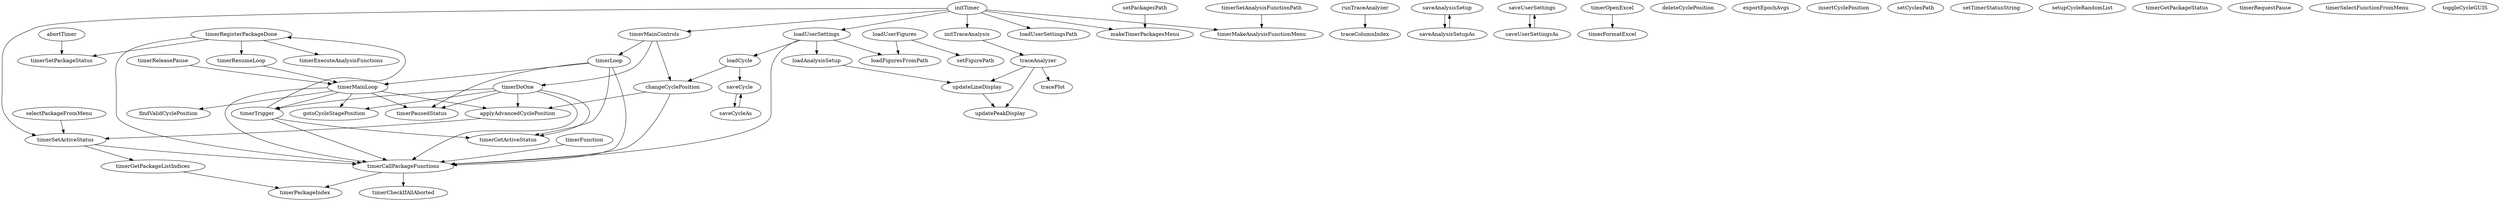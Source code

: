 /* Created by mdot for Matlab */
digraph m2html {
  abortTimer -> timerSetPackageStatus;
  applyAdvancedCyclePosition -> timerSetActiveStatus;
  changeCyclePosition -> applyAdvancedCyclePosition;
  changeCyclePosition -> timerCallPackageFunctions;
  initTimer -> initTraceAnalysis;
  initTimer -> loadUserSettings;
  initTimer -> loadUserSettingsPath;
  initTimer -> makeTimerPackagesMenu;
  initTimer -> timerMainControls;
  initTimer -> timerMakeAnalysisFunctionMenu;
  initTimer -> timerSetActiveStatus;
  initTraceAnalysis -> traceAnalyzer;
  loadAnalysisSetup -> updateLineDisplay;
  loadCycle -> changeCyclePosition;
  loadCycle -> saveCycle;
  loadUserFigures -> loadFiguresFromPath;
  loadUserFigures -> setFigurePath;
  loadUserSettings -> loadAnalysisSetup;
  loadUserSettings -> loadCycle;
  loadUserSettings -> loadFiguresFromPath;
  loadUserSettings -> timerCallPackageFunctions;
  runTraceAnalyzer -> traceColumnIndex;
  saveAnalysisSetup -> saveAnalysisSetupAs;
  saveAnalysisSetupAs -> saveAnalysisSetup;
  saveCycle -> saveCycleAs;
  saveCycleAs -> saveCycle;
  saveUserSettings -> saveUserSettingsAs;
  saveUserSettingsAs -> saveUserSettings;
  selectPackageFromMenu -> timerSetActiveStatus;
  setPackagesPath -> makeTimerPackagesMenu;
  timerCallPackageFunctions -> timerCheckIfAllAborted;
  timerCallPackageFunctions -> timerPackageIndex;
  timerDoOne -> applyAdvancedCyclePosition;
  timerDoOne -> gotoCycleStagePosition;
  timerDoOne -> timerCallPackageFunctions;
  timerDoOne -> timerGetActiveStatus;
  timerDoOne -> timerPausedStatus;
  timerDoOne -> timerTrigger;
  timerFunction -> timerCallPackageFunctions;
  timerGetPackageListIndices -> timerPackageIndex;
  timerLoop -> timerCallPackageFunctions;
  timerLoop -> timerGetActiveStatus;
  timerLoop -> timerMainLoop;
  timerLoop -> timerPausedStatus;
  timerMainControls -> changeCyclePosition;
  timerMainControls -> timerDoOne;
  timerMainControls -> timerLoop;
  timerMainLoop -> applyAdvancedCyclePosition;
  timerMainLoop -> findValidCyclePosition;
  timerMainLoop -> gotoCycleStagePosition;
  timerMainLoop -> timerCallPackageFunctions;
  timerMainLoop -> timerPausedStatus;
  timerMainLoop -> timerTrigger;
  timerOpenExcel -> timerFormatExcel;
  timerRegisterPackageDone -> timerCallPackageFunctions;
  timerRegisterPackageDone -> timerExecuteAnalysisFunctions;
  timerRegisterPackageDone -> timerResumeLoop;
  timerRegisterPackageDone -> timerSetPackageStatus;
  timerReleasePause -> timerMainLoop;
  timerResumeLoop -> timerMainLoop;
  timerSetActiveStatus -> timerCallPackageFunctions;
  timerSetActiveStatus -> timerGetPackageListIndices;
  timerSetAnalysisFunctionPath -> timerMakeAnalysisFunctionMenu;
  timerTrigger -> timerCallPackageFunctions;
  timerTrigger -> timerGetActiveStatus;
  timerTrigger -> timerRegisterPackageDone;
  traceAnalyzer -> tracePlot;
  traceAnalyzer -> updateLineDisplay;
  traceAnalyzer -> updatePeakDisplay;
  updateLineDisplay -> updatePeakDisplay;

  abortTimer [URL="abortTimer.html"];
  applyAdvancedCyclePosition [URL="applyAdvancedCyclePosition.html"];
  changeCyclePosition [URL="changeCyclePosition.html"];
  deleteCyclePosition [URL="deleteCyclePosition.html"];
  exportEpochAvgs [URL="exportEpochAvgs.html"];
  findValidCyclePosition [URL="findValidCyclePosition.html"];
  gotoCycleStagePosition [URL="gotoCycleStagePosition.html"];
  initTimer [URL="initTimer.html"];
  initTraceAnalysis [URL="initTraceAnalysis.html"];
  insertCyclePosition [URL="insertCyclePosition.html"];
  loadAnalysisSetup [URL="loadAnalysisSetup.html"];
  loadCycle [URL="loadCycle.html"];
  loadFiguresFromPath [URL="loadFiguresFromPath.html"];
  loadUserFigures [URL="loadUserFigures.html"];
  loadUserSettings [URL="loadUserSettings.html"];
  loadUserSettingsPath [URL="loadUserSettingsPath.html"];
  makeTimerPackagesMenu [URL="makeTimerPackagesMenu.html"];
  runTraceAnalyzer [URL="runTraceAnalyzer.html"];
  saveAnalysisSetup [URL="saveAnalysisSetup.html"];
  saveAnalysisSetupAs [URL="saveAnalysisSetupAs.html"];
  saveCycle [URL="saveCycle.html"];
  saveCycleAs [URL="saveCycleAs.html"];
  saveUserSettings [URL="saveUserSettings.html"];
  saveUserSettingsAs [URL="saveUserSettingsAs.html"];
  selectPackageFromMenu [URL="selectPackageFromMenu.html"];
  setCyclesPath [URL="setCyclesPath.html"];
  setFigurePath [URL="setFigurePath.html"];
  setPackagesPath [URL="setPackagesPath.html"];
  setTimerStatusString [URL="setTimerStatusString.html"];
  setupCycleRandomList [URL="setupCycleRandomList.html"];
  timerCallPackageFunctions [URL="timerCallPackageFunctions.html"];
  timerCheckIfAllAborted [URL="timerCheckIfAllAborted.html"];
  timerDoOne [URL="timerDoOne.html"];
  timerExecuteAnalysisFunctions [URL="timerExecuteAnalysisFunctions.html"];
  timerFormatExcel [URL="timerFormatExcel.html"];
  timerFunction [URL="timerFunction.html"];
  timerGetActiveStatus [URL="timerGetActiveStatus.html"];
  timerGetPackageListIndices [URL="timerGetPackageListIndices.html"];
  timerGetPackageStatus [URL="timerGetPackageStatus.html"];
  timerLoop [URL="timerLoop.html"];
  timerMainControls [URL="timerMainControls.html"];
  timerMainLoop [URL="timerMainLoop.html"];
  timerMakeAnalysisFunctionMenu [URL="timerMakeAnalysisFunctionMenu.html"];
  timerOpenExcel [URL="timerOpenExcel.html"];
  timerPackageIndex [URL="timerPackageIndex.html"];
  timerPausedStatus [URL="timerPausedStatus.html"];
  timerRegisterPackageDone [URL="timerRegisterPackageDone.html"];
  timerReleasePause [URL="timerReleasePause.html"];
  timerRequestPause [URL="timerRequestPause.html"];
  timerResumeLoop [URL="timerResumeLoop.html"];
  timerSelectFunctionFromMenu [URL="timerSelectFunctionFromMenu.html"];
  timerSetActiveStatus [URL="timerSetActiveStatus.html"];
  timerSetAnalysisFunctionPath [URL="timerSetAnalysisFunctionPath.html"];
  timerSetPackageStatus [URL="timerSetPackageStatus.html"];
  timerTrigger [URL="timerTrigger.html"];
  toggleCycleGUIS [URL="toggleCycleGUIS.html"];
  traceAnalyzer [URL="traceAnalyzer.html"];
  traceColumnIndex [URL="traceColumnIndex.html"];
  tracePlot [URL="tracePlot.html"];
  updateLineDisplay [URL="updateLineDisplay.html"];
  updatePeakDisplay [URL="updatePeakDisplay.html"];
}